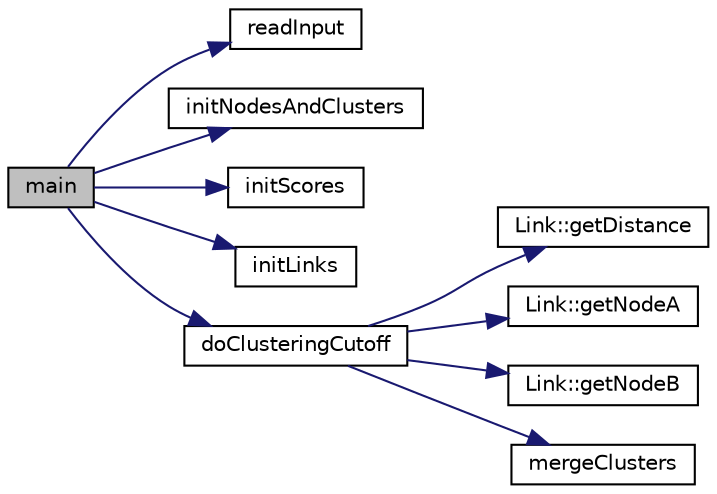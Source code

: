 digraph G
{
  edge [fontname="Helvetica",fontsize="10",labelfontname="Helvetica",labelfontsize="10"];
  node [fontname="Helvetica",fontsize="10",shape=record];
  rankdir="LR";
  Node1 [label="main",height=0.2,width=0.4,color="black", fillcolor="grey75", style="filled" fontcolor="black"];
  Node1 -> Node2 [color="midnightblue",fontsize="10",style="solid",fontname="Helvetica"];
  Node2 [label="readInput",height=0.2,width=0.4,color="black", fillcolor="white", style="filled",URL="$df/d0a/main_8cpp.html#ac1a1ccec83a94c4315d451e1fa85153a"];
  Node1 -> Node3 [color="midnightblue",fontsize="10",style="solid",fontname="Helvetica"];
  Node3 [label="initNodesAndClusters",height=0.2,width=0.4,color="black", fillcolor="white", style="filled",URL="$df/d0a/main_8cpp.html#a8384746f4a83fa281f22b7fda3a48097"];
  Node1 -> Node4 [color="midnightblue",fontsize="10",style="solid",fontname="Helvetica"];
  Node4 [label="initScores",height=0.2,width=0.4,color="black", fillcolor="white", style="filled",URL="$df/d0a/main_8cpp.html#aa888ea2146294a20cf4587d77367b5bf"];
  Node1 -> Node5 [color="midnightblue",fontsize="10",style="solid",fontname="Helvetica"];
  Node5 [label="initLinks",height=0.2,width=0.4,color="black", fillcolor="white", style="filled",URL="$df/d0a/main_8cpp.html#a268a8ffcfa7afcb044e099f239ef2ad2"];
  Node1 -> Node6 [color="midnightblue",fontsize="10",style="solid",fontname="Helvetica"];
  Node6 [label="doClusteringCutoff",height=0.2,width=0.4,color="black", fillcolor="white", style="filled",URL="$df/d0a/main_8cpp.html#ac32c8861b506d99f8ada5f3b1af66753"];
  Node6 -> Node7 [color="midnightblue",fontsize="10",style="solid",fontname="Helvetica"];
  Node7 [label="Link::getDistance",height=0.2,width=0.4,color="black", fillcolor="white", style="filled",URL="$d5/d19/classLink.html#a86226da516017f9347f0dcd753d51cff"];
  Node6 -> Node8 [color="midnightblue",fontsize="10",style="solid",fontname="Helvetica"];
  Node8 [label="Link::getNodeA",height=0.2,width=0.4,color="black", fillcolor="white", style="filled",URL="$d5/d19/classLink.html#acd46738026e43fa8ee1e8899ed8498af"];
  Node6 -> Node9 [color="midnightblue",fontsize="10",style="solid",fontname="Helvetica"];
  Node9 [label="Link::getNodeB",height=0.2,width=0.4,color="black", fillcolor="white", style="filled",URL="$d5/d19/classLink.html#abc397f6f7842e47d2ff54b0ab2c131af"];
  Node6 -> Node10 [color="midnightblue",fontsize="10",style="solid",fontname="Helvetica"];
  Node10 [label="mergeClusters",height=0.2,width=0.4,color="black", fillcolor="white", style="filled",URL="$df/d0a/main_8cpp.html#acf8033c2fa1e7f31e2612bcc39c9b6ea"];
}

